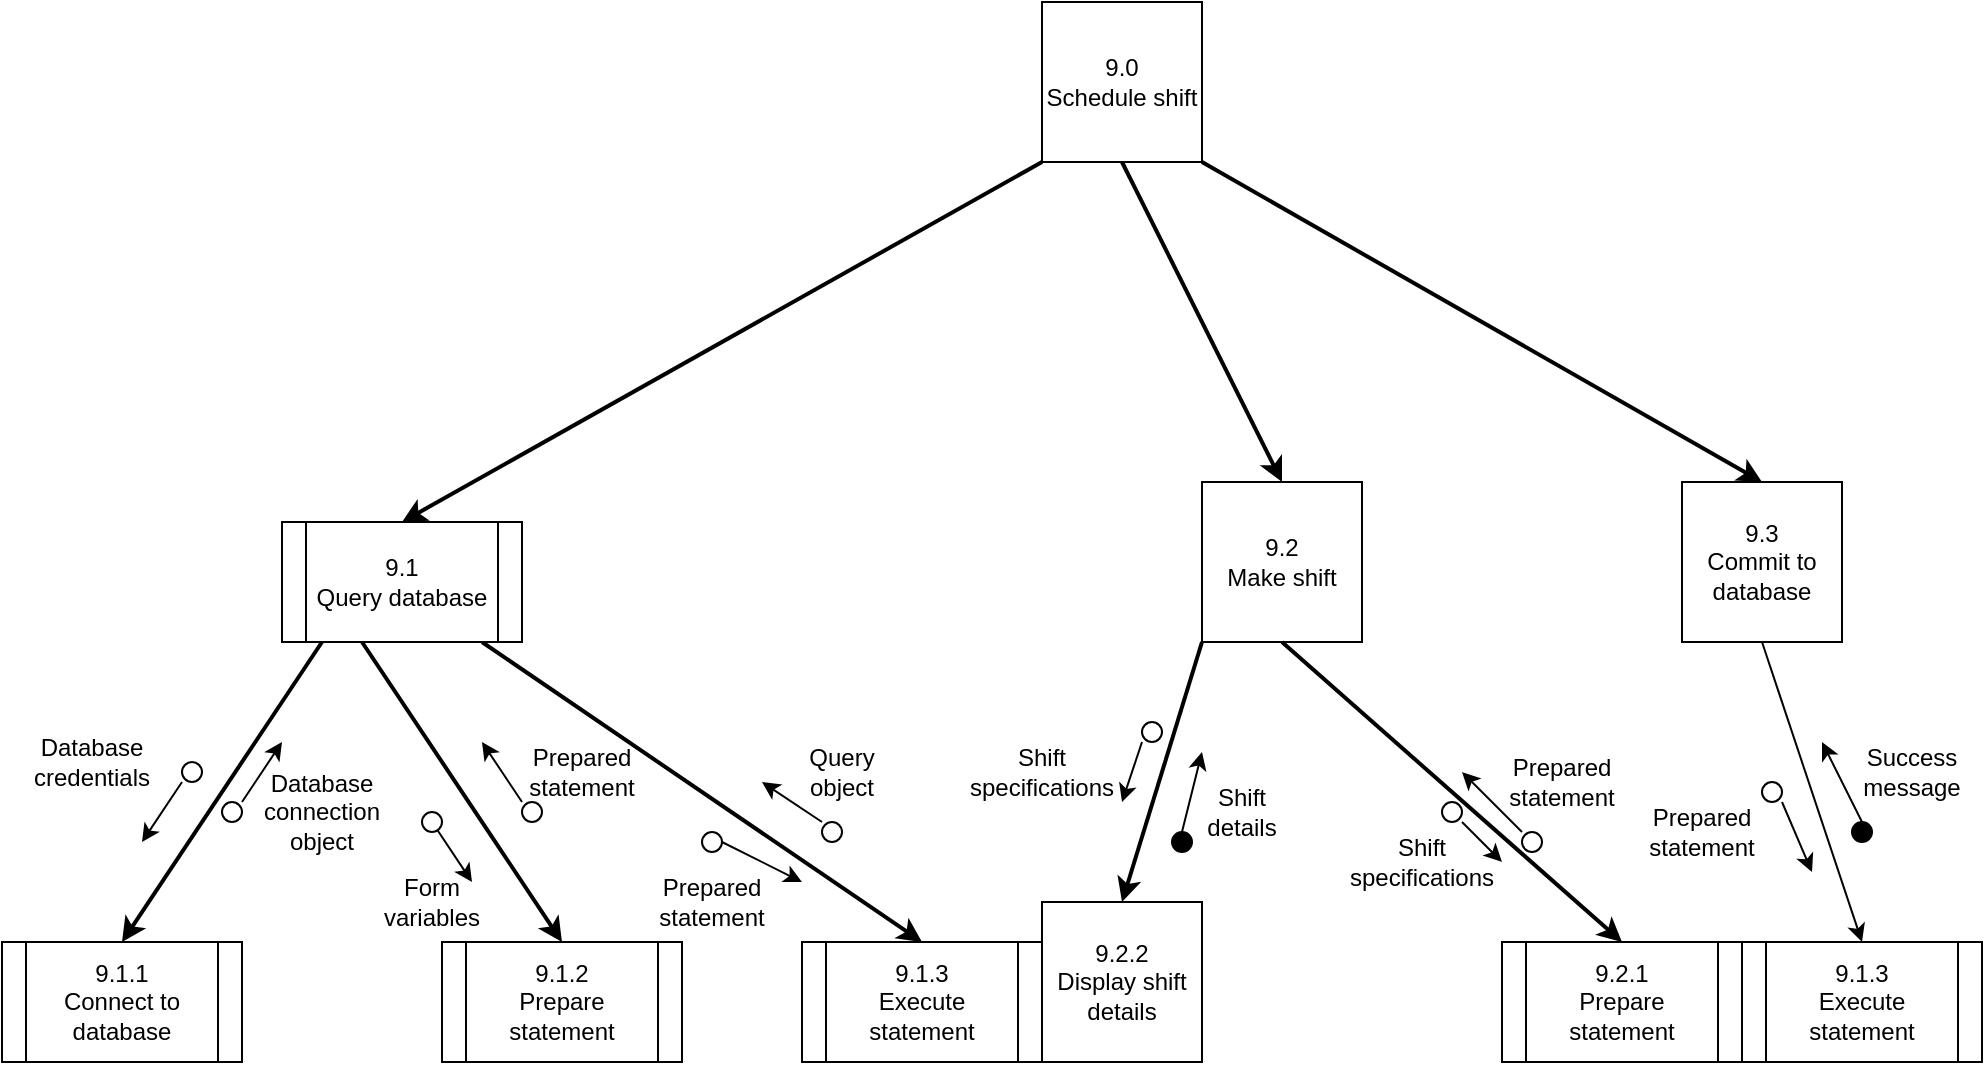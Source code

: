 <mxfile version="12.7.0" type="github">
  <diagram id="g8YreM0hBuEBGL91o7nB" name="Page-1">
    <mxGraphModel dx="1952" dy="614" grid="1" gridSize="10" guides="1" tooltips="1" connect="1" arrows="1" fold="1" page="1" pageScale="1" pageWidth="850" pageHeight="1100" math="0" shadow="0">
      <root>
        <mxCell id="0"/>
        <mxCell id="1" parent="0"/>
        <mxCell id="knCNbC4QlPTW4irUIRz2-1" value="9.0&lt;br&gt;Schedule shift" style="whiteSpace=wrap;html=1;aspect=fixed;" parent="1" vertex="1">
          <mxGeometry x="360" y="80" width="80" height="80" as="geometry"/>
        </mxCell>
        <mxCell id="knCNbC4QlPTW4irUIRz2-4" value="9.2&lt;br&gt;Make shift" style="whiteSpace=wrap;html=1;aspect=fixed;" parent="1" vertex="1">
          <mxGeometry x="440" y="320" width="80" height="80" as="geometry"/>
        </mxCell>
        <mxCell id="knCNbC4QlPTW4irUIRz2-7" value="" style="endArrow=classic;html=1;exitX=0;exitY=1;exitDx=0;exitDy=0;entryX=0.5;entryY=0;entryDx=0;entryDy=0;strokeWidth=2;" parent="1" source="knCNbC4QlPTW4irUIRz2-1" target="w9kc-Dm7S4MfyAh4_mvn-1" edge="1">
          <mxGeometry width="50" height="50" relative="1" as="geometry">
            <mxPoint x="410" y="290" as="sourcePoint"/>
            <mxPoint x="40" y="320" as="targetPoint"/>
          </mxGeometry>
        </mxCell>
        <mxCell id="knCNbC4QlPTW4irUIRz2-8" value="" style="endArrow=classic;html=1;strokeWidth=1;" parent="1" source="knCNbC4QlPTW4irUIRz2-9" edge="1">
          <mxGeometry width="50" height="50" relative="1" as="geometry">
            <mxPoint x="55" y="490" as="sourcePoint"/>
            <mxPoint x="75" y="520" as="targetPoint"/>
          </mxGeometry>
        </mxCell>
        <mxCell id="knCNbC4QlPTW4irUIRz2-10" value="Form variables" style="text;html=1;strokeColor=none;fillColor=none;align=center;verticalAlign=middle;whiteSpace=wrap;rounded=0;" parent="1" vertex="1">
          <mxGeometry x="35" y="520" width="40" height="20" as="geometry"/>
        </mxCell>
        <mxCell id="knCNbC4QlPTW4irUIRz2-11" value="" style="endArrow=classic;html=1;strokeWidth=1;" parent="1" edge="1">
          <mxGeometry width="50" height="50" relative="1" as="geometry">
            <mxPoint x="-40" y="480" as="sourcePoint"/>
            <mxPoint x="-20" y="450" as="targetPoint"/>
          </mxGeometry>
        </mxCell>
        <mxCell id="knCNbC4QlPTW4irUIRz2-12" value="" style="ellipse;whiteSpace=wrap;html=1;aspect=fixed;" parent="1" vertex="1">
          <mxGeometry x="-50" y="480" width="10" height="10" as="geometry"/>
        </mxCell>
        <mxCell id="knCNbC4QlPTW4irUIRz2-13" value="Database connection object" style="text;html=1;strokeColor=none;fillColor=none;align=center;verticalAlign=middle;whiteSpace=wrap;rounded=0;" parent="1" vertex="1">
          <mxGeometry x="-20" y="475" width="40" height="20" as="geometry"/>
        </mxCell>
        <mxCell id="knCNbC4QlPTW4irUIRz2-15" value="9.1.1&lt;br&gt;Connect to database" style="shape=process;whiteSpace=wrap;html=1;backgroundOutline=1;" parent="1" vertex="1">
          <mxGeometry x="-160" y="550" width="120" height="60" as="geometry"/>
        </mxCell>
        <mxCell id="knCNbC4QlPTW4irUIRz2-16" value="" style="endArrow=classic;html=1;strokeWidth=2;entryX=0.5;entryY=0;entryDx=0;entryDy=0;exitX=0;exitY=1;exitDx=0;exitDy=0;" parent="1" target="knCNbC4QlPTW4irUIRz2-15" edge="1">
          <mxGeometry width="50" height="50" relative="1" as="geometry">
            <mxPoint y="400" as="sourcePoint"/>
            <mxPoint x="10" y="430" as="targetPoint"/>
          </mxGeometry>
        </mxCell>
        <mxCell id="knCNbC4QlPTW4irUIRz2-20" value="" style="endArrow=classic;html=1;strokeWidth=2;entryX=0.5;entryY=0;entryDx=0;entryDy=0;exitX=0.25;exitY=1;exitDx=0;exitDy=0;" parent="1" target="knCNbC4QlPTW4irUIRz2-46" edge="1">
          <mxGeometry width="50" height="50" relative="1" as="geometry">
            <mxPoint x="20" y="400" as="sourcePoint"/>
            <mxPoint x="120" y="530" as="targetPoint"/>
            <Array as="points">
              <mxPoint x="80" y="490"/>
            </Array>
          </mxGeometry>
        </mxCell>
        <mxCell id="knCNbC4QlPTW4irUIRz2-22" value="" style="endArrow=classic;html=1;strokeWidth=1;" parent="1" edge="1">
          <mxGeometry width="50" height="50" relative="1" as="geometry">
            <mxPoint x="-70" y="470" as="sourcePoint"/>
            <mxPoint x="-90" y="500" as="targetPoint"/>
          </mxGeometry>
        </mxCell>
        <mxCell id="knCNbC4QlPTW4irUIRz2-25" value="" style="ellipse;whiteSpace=wrap;html=1;aspect=fixed;fillColor=#000000;" parent="1" vertex="1">
          <mxGeometry x="765" y="490" width="10" height="10" as="geometry"/>
        </mxCell>
        <mxCell id="knCNbC4QlPTW4irUIRz2-26" value="" style="ellipse;whiteSpace=wrap;html=1;aspect=fixed;" parent="1" vertex="1">
          <mxGeometry x="720" y="470" width="10" height="10" as="geometry"/>
        </mxCell>
        <mxCell id="knCNbC4QlPTW4irUIRz2-27" value="" style="ellipse;whiteSpace=wrap;html=1;aspect=fixed;" parent="1" vertex="1">
          <mxGeometry x="560" y="480" width="10" height="10" as="geometry"/>
        </mxCell>
        <mxCell id="knCNbC4QlPTW4irUIRz2-28" value="" style="ellipse;whiteSpace=wrap;html=1;aspect=fixed;fillColor=#FFFFFF;" parent="1" vertex="1">
          <mxGeometry x="600" y="495" width="10" height="10" as="geometry"/>
        </mxCell>
        <mxCell id="knCNbC4QlPTW4irUIRz2-29" value="" style="ellipse;whiteSpace=wrap;html=1;aspect=fixed;fillColor=#000000;" parent="1" vertex="1">
          <mxGeometry x="425" y="495" width="10" height="10" as="geometry"/>
        </mxCell>
        <mxCell id="knCNbC4QlPTW4irUIRz2-30" value="" style="ellipse;whiteSpace=wrap;html=1;aspect=fixed;" parent="1" vertex="1">
          <mxGeometry x="410" y="440" width="10" height="10" as="geometry"/>
        </mxCell>
        <mxCell id="knCNbC4QlPTW4irUIRz2-31" value="" style="ellipse;whiteSpace=wrap;html=1;aspect=fixed;" parent="1" vertex="1">
          <mxGeometry x="250" y="490" width="10" height="10" as="geometry"/>
        </mxCell>
        <mxCell id="knCNbC4QlPTW4irUIRz2-32" value="" style="ellipse;whiteSpace=wrap;html=1;aspect=fixed;" parent="1" vertex="1">
          <mxGeometry x="190" y="495" width="10" height="10" as="geometry"/>
        </mxCell>
        <mxCell id="knCNbC4QlPTW4irUIRz2-33" value="" style="ellipse;whiteSpace=wrap;html=1;aspect=fixed;" parent="1" vertex="1">
          <mxGeometry x="100" y="480" width="10" height="10" as="geometry"/>
        </mxCell>
        <mxCell id="knCNbC4QlPTW4irUIRz2-34" value="" style="ellipse;whiteSpace=wrap;html=1;aspect=fixed;" parent="1" vertex="1">
          <mxGeometry x="-70" y="460" width="10" height="10" as="geometry"/>
        </mxCell>
        <mxCell id="knCNbC4QlPTW4irUIRz2-35" value="Database credentials" style="text;html=1;strokeColor=none;fillColor=none;align=center;verticalAlign=middle;whiteSpace=wrap;rounded=0;" parent="1" vertex="1">
          <mxGeometry x="-135" y="450" width="40" height="20" as="geometry"/>
        </mxCell>
        <mxCell id="knCNbC4QlPTW4irUIRz2-36" value="" style="endArrow=classic;html=1;strokeWidth=1;" parent="1" edge="1">
          <mxGeometry width="50" height="50" relative="1" as="geometry">
            <mxPoint x="100" y="480" as="sourcePoint"/>
            <mxPoint x="80" y="450" as="targetPoint"/>
          </mxGeometry>
        </mxCell>
        <mxCell id="knCNbC4QlPTW4irUIRz2-39" value="Prepared statement" style="text;html=1;strokeColor=none;fillColor=none;align=center;verticalAlign=middle;whiteSpace=wrap;rounded=0;" parent="1" vertex="1">
          <mxGeometry x="110" y="455" width="40" height="20" as="geometry"/>
        </mxCell>
        <mxCell id="knCNbC4QlPTW4irUIRz2-40" value="" style="endArrow=classic;html=1;strokeWidth=2;exitX=1;exitY=1;exitDx=0;exitDy=0;entryX=0.5;entryY=0;entryDx=0;entryDy=0;" parent="1" target="O3DAFxywaz7zmf8wwd_v-1" edge="1">
          <mxGeometry width="50" height="50" relative="1" as="geometry">
            <mxPoint x="80" y="400" as="sourcePoint"/>
            <mxPoint x="280" y="530" as="targetPoint"/>
          </mxGeometry>
        </mxCell>
        <mxCell id="knCNbC4QlPTW4irUIRz2-41" value="" style="endArrow=classic;html=1;strokeWidth=1;" parent="1" edge="1">
          <mxGeometry width="50" height="50" relative="1" as="geometry">
            <mxPoint x="200" y="500" as="sourcePoint"/>
            <mxPoint x="240" y="520" as="targetPoint"/>
          </mxGeometry>
        </mxCell>
        <mxCell id="knCNbC4QlPTW4irUIRz2-42" value="" style="endArrow=classic;html=1;strokeWidth=1;" parent="1" edge="1">
          <mxGeometry width="50" height="50" relative="1" as="geometry">
            <mxPoint x="250" y="490" as="sourcePoint"/>
            <mxPoint x="220" y="470" as="targetPoint"/>
          </mxGeometry>
        </mxCell>
        <mxCell id="knCNbC4QlPTW4irUIRz2-43" value="Prepared statement" style="text;html=1;strokeColor=none;fillColor=none;align=center;verticalAlign=middle;whiteSpace=wrap;rounded=0;" parent="1" vertex="1">
          <mxGeometry x="175" y="520" width="40" height="20" as="geometry"/>
        </mxCell>
        <mxCell id="knCNbC4QlPTW4irUIRz2-44" value="Query object" style="text;html=1;strokeColor=none;fillColor=none;align=center;verticalAlign=middle;whiteSpace=wrap;rounded=0;" parent="1" vertex="1">
          <mxGeometry x="240" y="455" width="40" height="20" as="geometry"/>
        </mxCell>
        <mxCell id="knCNbC4QlPTW4irUIRz2-46" value="9.1.2&lt;br&gt;Prepare statement" style="shape=process;whiteSpace=wrap;html=1;backgroundOutline=1;" parent="1" vertex="1">
          <mxGeometry x="60" y="550" width="120" height="60" as="geometry"/>
        </mxCell>
        <mxCell id="knCNbC4QlPTW4irUIRz2-9" value="" style="ellipse;whiteSpace=wrap;html=1;aspect=fixed;" parent="1" vertex="1">
          <mxGeometry x="50" y="485" width="10" height="10" as="geometry"/>
        </mxCell>
        <mxCell id="knCNbC4QlPTW4irUIRz2-50" value="" style="endArrow=classic;html=1;strokeWidth=1;" parent="1" target="knCNbC4QlPTW4irUIRz2-9" edge="1">
          <mxGeometry width="50" height="50" relative="1" as="geometry">
            <mxPoint x="55" y="490" as="sourcePoint"/>
            <mxPoint x="75" y="520" as="targetPoint"/>
          </mxGeometry>
        </mxCell>
        <mxCell id="knCNbC4QlPTW4irUIRz2-51" value="" style="endArrow=classic;html=1;strokeWidth=2;entryX=0.5;entryY=0;entryDx=0;entryDy=0;exitX=0;exitY=1;exitDx=0;exitDy=0;" parent="1" source="knCNbC4QlPTW4irUIRz2-4" target="knCNbC4QlPTW4irUIRz2-65" edge="1">
          <mxGeometry width="50" height="50" relative="1" as="geometry">
            <mxPoint x="490" y="500" as="sourcePoint"/>
            <mxPoint x="420" y="540" as="targetPoint"/>
          </mxGeometry>
        </mxCell>
        <mxCell id="knCNbC4QlPTW4irUIRz2-52" value="" style="endArrow=classic;html=1;strokeWidth=1;" parent="1" edge="1">
          <mxGeometry width="50" height="50" relative="1" as="geometry">
            <mxPoint x="410" y="450" as="sourcePoint"/>
            <mxPoint x="400" y="480" as="targetPoint"/>
          </mxGeometry>
        </mxCell>
        <mxCell id="knCNbC4QlPTW4irUIRz2-53" value="" style="endArrow=classic;html=1;strokeWidth=1;" parent="1" edge="1">
          <mxGeometry width="50" height="50" relative="1" as="geometry">
            <mxPoint x="430" y="495" as="sourcePoint"/>
            <mxPoint x="440" y="455" as="targetPoint"/>
          </mxGeometry>
        </mxCell>
        <mxCell id="knCNbC4QlPTW4irUIRz2-54" value="Shift specifications" style="text;html=1;strokeColor=none;fillColor=none;align=center;verticalAlign=middle;whiteSpace=wrap;rounded=0;" parent="1" vertex="1">
          <mxGeometry x="340" y="455" width="40" height="20" as="geometry"/>
        </mxCell>
        <mxCell id="knCNbC4QlPTW4irUIRz2-56" value="" style="endArrow=classic;html=1;strokeWidth=2;entryX=0.5;entryY=0;entryDx=0;entryDy=0;exitX=0.5;exitY=1;exitDx=0;exitDy=0;" parent="1" source="knCNbC4QlPTW4irUIRz2-1" target="knCNbC4QlPTW4irUIRz2-4" edge="1">
          <mxGeometry width="50" height="50" relative="1" as="geometry">
            <mxPoint x="430" y="260" as="sourcePoint"/>
            <mxPoint x="480" y="210" as="targetPoint"/>
          </mxGeometry>
        </mxCell>
        <mxCell id="knCNbC4QlPTW4irUIRz2-57" value="Prepared statement" style="text;html=1;strokeColor=none;fillColor=none;align=center;verticalAlign=middle;whiteSpace=wrap;rounded=0;" parent="1" vertex="1">
          <mxGeometry x="600" y="460" width="40" height="20" as="geometry"/>
        </mxCell>
        <mxCell id="knCNbC4QlPTW4irUIRz2-58" value="9.3&lt;br&gt;Commit to database" style="whiteSpace=wrap;html=1;aspect=fixed;" parent="1" vertex="1">
          <mxGeometry x="680" y="320" width="80" height="80" as="geometry"/>
        </mxCell>
        <mxCell id="knCNbC4QlPTW4irUIRz2-59" value="" style="endArrow=classic;html=1;strokeWidth=2;entryX=0.5;entryY=0;entryDx=0;entryDy=0;exitX=1;exitY=1;exitDx=0;exitDy=0;" parent="1" source="knCNbC4QlPTW4irUIRz2-1" target="knCNbC4QlPTW4irUIRz2-58" edge="1">
          <mxGeometry width="50" height="50" relative="1" as="geometry">
            <mxPoint x="600" y="240" as="sourcePoint"/>
            <mxPoint x="650" y="190" as="targetPoint"/>
          </mxGeometry>
        </mxCell>
        <mxCell id="knCNbC4QlPTW4irUIRz2-60" value="" style="endArrow=classic;html=1;strokeWidth=2;exitX=0.5;exitY=1;exitDx=0;exitDy=0;entryX=0.5;entryY=0;entryDx=0;entryDy=0;" parent="1" source="knCNbC4QlPTW4irUIRz2-4" target="knCNbC4QlPTW4irUIRz2-64" edge="1">
          <mxGeometry width="50" height="50" relative="1" as="geometry">
            <mxPoint x="600" y="470" as="sourcePoint"/>
            <mxPoint x="640" y="530" as="targetPoint"/>
          </mxGeometry>
        </mxCell>
        <mxCell id="knCNbC4QlPTW4irUIRz2-61" value="" style="endArrow=classic;html=1;strokeWidth=1;" parent="1" edge="1">
          <mxGeometry width="50" height="50" relative="1" as="geometry">
            <mxPoint x="600" y="495" as="sourcePoint"/>
            <mxPoint x="570" y="465" as="targetPoint"/>
          </mxGeometry>
        </mxCell>
        <mxCell id="knCNbC4QlPTW4irUIRz2-62" value="" style="endArrow=classic;html=1;strokeWidth=1;" parent="1" edge="1">
          <mxGeometry width="50" height="50" relative="1" as="geometry">
            <mxPoint x="570" y="490" as="sourcePoint"/>
            <mxPoint x="590" y="510" as="targetPoint"/>
          </mxGeometry>
        </mxCell>
        <mxCell id="knCNbC4QlPTW4irUIRz2-64" value="9.2.1&lt;br&gt;Prepare statement" style="shape=process;whiteSpace=wrap;html=1;backgroundOutline=1;" parent="1" vertex="1">
          <mxGeometry x="590" y="550" width="120" height="60" as="geometry"/>
        </mxCell>
        <mxCell id="knCNbC4QlPTW4irUIRz2-65" value="9.2.2&lt;br&gt;Display shift details" style="whiteSpace=wrap;html=1;aspect=fixed;" parent="1" vertex="1">
          <mxGeometry x="360" y="530" width="80" height="80" as="geometry"/>
        </mxCell>
        <mxCell id="knCNbC4QlPTW4irUIRz2-68" value="Shift details" style="text;html=1;strokeColor=none;fillColor=none;align=center;verticalAlign=middle;whiteSpace=wrap;rounded=0;" parent="1" vertex="1">
          <mxGeometry x="440" y="475" width="40" height="20" as="geometry"/>
        </mxCell>
        <mxCell id="knCNbC4QlPTW4irUIRz2-69" value="Shift specifications" style="text;html=1;strokeColor=none;fillColor=none;align=center;verticalAlign=middle;whiteSpace=wrap;rounded=0;" parent="1" vertex="1">
          <mxGeometry x="530" y="500" width="40" height="20" as="geometry"/>
        </mxCell>
        <mxCell id="knCNbC4QlPTW4irUIRz2-71" value="" style="endArrow=classic;html=1;strokeWidth=1;" parent="1" edge="1">
          <mxGeometry width="50" height="50" relative="1" as="geometry">
            <mxPoint x="730" y="480" as="sourcePoint"/>
            <mxPoint x="745" y="515" as="targetPoint"/>
          </mxGeometry>
        </mxCell>
        <mxCell id="knCNbC4QlPTW4irUIRz2-72" value="" style="endArrow=classic;html=1;strokeWidth=1;" parent="1" edge="1">
          <mxGeometry width="50" height="50" relative="1" as="geometry">
            <mxPoint x="770" y="490" as="sourcePoint"/>
            <mxPoint x="750" y="450" as="targetPoint"/>
          </mxGeometry>
        </mxCell>
        <mxCell id="knCNbC4QlPTW4irUIRz2-73" value="Prepared statement" style="text;html=1;strokeColor=none;fillColor=none;align=center;verticalAlign=middle;whiteSpace=wrap;rounded=0;" parent="1" vertex="1">
          <mxGeometry x="670" y="485" width="40" height="20" as="geometry"/>
        </mxCell>
        <mxCell id="knCNbC4QlPTW4irUIRz2-74" value="Success message" style="text;html=1;strokeColor=none;fillColor=none;align=center;verticalAlign=middle;whiteSpace=wrap;rounded=0;" parent="1" vertex="1">
          <mxGeometry x="775" y="455" width="40" height="20" as="geometry"/>
        </mxCell>
        <mxCell id="O3DAFxywaz7zmf8wwd_v-1" value="&lt;span style=&quot;white-space: normal&quot;&gt;9.1.3&lt;/span&gt;&lt;br style=&quot;white-space: normal&quot;&gt;&lt;span style=&quot;white-space: normal&quot;&gt;Execute statement&lt;/span&gt;" style="shape=process;whiteSpace=wrap;html=1;backgroundOutline=1;fillColor=#FFFFFF;" parent="1" vertex="1">
          <mxGeometry x="240" y="550" width="120" height="60" as="geometry"/>
        </mxCell>
        <mxCell id="w9kc-Dm7S4MfyAh4_mvn-1" value="&lt;span style=&quot;white-space: normal&quot;&gt;9.1&lt;/span&gt;&lt;br style=&quot;white-space: normal&quot;&gt;&lt;span style=&quot;white-space: normal&quot;&gt;Query database&lt;/span&gt;" style="shape=process;whiteSpace=wrap;html=1;backgroundOutline=1;" parent="1" vertex="1">
          <mxGeometry x="-20" y="340" width="120" height="60" as="geometry"/>
        </mxCell>
        <mxCell id="V8chCrXWy2ZyIHmmd9-g-1" value="&lt;span style=&quot;white-space: normal&quot;&gt;9.1.3&lt;/span&gt;&lt;br style=&quot;white-space: normal&quot;&gt;&lt;span style=&quot;white-space: normal&quot;&gt;Execute statement&lt;/span&gt;" style="shape=process;whiteSpace=wrap;html=1;backgroundOutline=1;fillColor=#FFFFFF;" vertex="1" parent="1">
          <mxGeometry x="710" y="550" width="120" height="60" as="geometry"/>
        </mxCell>
        <mxCell id="V8chCrXWy2ZyIHmmd9-g-2" value="" style="endArrow=classic;html=1;exitX=0.5;exitY=1;exitDx=0;exitDy=0;entryX=0.5;entryY=0;entryDx=0;entryDy=0;" edge="1" parent="1" source="knCNbC4QlPTW4irUIRz2-58" target="V8chCrXWy2ZyIHmmd9-g-1">
          <mxGeometry width="50" height="50" relative="1" as="geometry">
            <mxPoint x="770" y="470" as="sourcePoint"/>
            <mxPoint x="820" y="420" as="targetPoint"/>
          </mxGeometry>
        </mxCell>
      </root>
    </mxGraphModel>
  </diagram>
</mxfile>
